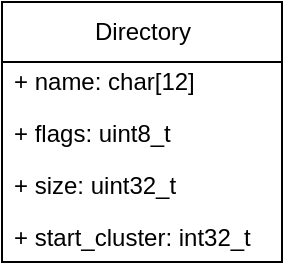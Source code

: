 <mxfile version="12.3.6" type="device" pages="1"><diagram id="P7pJIAuyo6xwnC6OT5ef" name="Page-1"><mxGraphModel dx="1088" dy="615" grid="1" gridSize="10" guides="1" tooltips="1" connect="1" arrows="1" fold="1" page="1" pageScale="1" pageWidth="827" pageHeight="1169" math="0" shadow="0"><root><mxCell id="0"/><mxCell id="1" parent="0"/><mxCell id="PLjhQ3qib0EYUthKvwis-1" value="Directory" style="swimlane;fontStyle=0;childLayout=stackLayout;horizontal=1;startSize=26;fillColor=none;horizontalStack=0;resizeParent=1;resizeParentMax=0;resizeLast=0;collapsible=1;marginBottom=0;" vertex="1" parent="1"><mxGeometry x="180" y="120" width="140" height="130" as="geometry"><mxRectangle x="180" y="120" width="80" height="26" as="alternateBounds"/></mxGeometry></mxCell><mxCell id="PLjhQ3qib0EYUthKvwis-2" value="+ name: char[12]" style="text;strokeColor=none;fillColor=none;align=left;verticalAlign=top;spacingLeft=4;spacingRight=4;overflow=hidden;rotatable=0;points=[[0,0.5],[1,0.5]];portConstraint=eastwest;" vertex="1" parent="PLjhQ3qib0EYUthKvwis-1"><mxGeometry y="26" width="140" height="26" as="geometry"/></mxCell><mxCell id="PLjhQ3qib0EYUthKvwis-3" value="+ flags: uint8_t" style="text;strokeColor=none;fillColor=none;align=left;verticalAlign=top;spacingLeft=4;spacingRight=4;overflow=hidden;rotatable=0;points=[[0,0.5],[1,0.5]];portConstraint=eastwest;" vertex="1" parent="PLjhQ3qib0EYUthKvwis-1"><mxGeometry y="52" width="140" height="26" as="geometry"/></mxCell><mxCell id="PLjhQ3qib0EYUthKvwis-4" value="+ size: uint32_t" style="text;strokeColor=none;fillColor=none;align=left;verticalAlign=top;spacingLeft=4;spacingRight=4;overflow=hidden;rotatable=0;points=[[0,0.5],[1,0.5]];portConstraint=eastwest;" vertex="1" parent="PLjhQ3qib0EYUthKvwis-1"><mxGeometry y="78" width="140" height="26" as="geometry"/></mxCell><mxCell id="PLjhQ3qib0EYUthKvwis-5" value="+ start_cluster: int32_t" style="text;strokeColor=none;fillColor=none;align=left;verticalAlign=top;spacingLeft=4;spacingRight=4;overflow=hidden;rotatable=0;points=[[0,0.5],[1,0.5]];portConstraint=eastwest;" vertex="1" parent="PLjhQ3qib0EYUthKvwis-1"><mxGeometry y="104" width="140" height="26" as="geometry"/></mxCell><mxCell id="PLjhQ3qib0EYUthKvwis-6" value="Directory" style="html=1;" vertex="1" parent="1"><mxGeometry x="180" y="120" width="140" height="30" as="geometry"/></mxCell></root></mxGraphModel></diagram></mxfile>